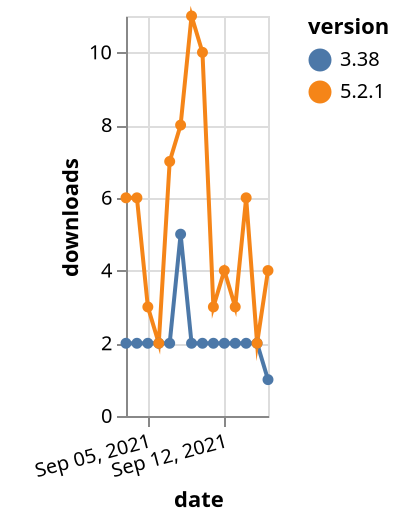 {"$schema": "https://vega.github.io/schema/vega-lite/v5.json", "description": "A simple bar chart with embedded data.", "data": {"values": [{"date": "2021-09-03", "total": 3982, "delta": 2, "version": "3.38"}, {"date": "2021-09-04", "total": 3984, "delta": 2, "version": "3.38"}, {"date": "2021-09-05", "total": 3986, "delta": 2, "version": "3.38"}, {"date": "2021-09-06", "total": 3988, "delta": 2, "version": "3.38"}, {"date": "2021-09-07", "total": 3990, "delta": 2, "version": "3.38"}, {"date": "2021-09-08", "total": 3995, "delta": 5, "version": "3.38"}, {"date": "2021-09-09", "total": 3997, "delta": 2, "version": "3.38"}, {"date": "2021-09-10", "total": 3999, "delta": 2, "version": "3.38"}, {"date": "2021-09-11", "total": 4001, "delta": 2, "version": "3.38"}, {"date": "2021-09-12", "total": 4003, "delta": 2, "version": "3.38"}, {"date": "2021-09-13", "total": 4005, "delta": 2, "version": "3.38"}, {"date": "2021-09-14", "total": 4007, "delta": 2, "version": "3.38"}, {"date": "2021-09-15", "total": 4009, "delta": 2, "version": "3.38"}, {"date": "2021-09-16", "total": 4010, "delta": 1, "version": "3.38"}, {"date": "2021-09-03", "total": 38558, "delta": 6, "version": "5.2.1"}, {"date": "2021-09-04", "total": 38564, "delta": 6, "version": "5.2.1"}, {"date": "2021-09-05", "total": 38567, "delta": 3, "version": "5.2.1"}, {"date": "2021-09-06", "total": 38569, "delta": 2, "version": "5.2.1"}, {"date": "2021-09-07", "total": 38576, "delta": 7, "version": "5.2.1"}, {"date": "2021-09-08", "total": 38584, "delta": 8, "version": "5.2.1"}, {"date": "2021-09-09", "total": 38595, "delta": 11, "version": "5.2.1"}, {"date": "2021-09-10", "total": 38605, "delta": 10, "version": "5.2.1"}, {"date": "2021-09-11", "total": 38608, "delta": 3, "version": "5.2.1"}, {"date": "2021-09-12", "total": 38612, "delta": 4, "version": "5.2.1"}, {"date": "2021-09-13", "total": 38615, "delta": 3, "version": "5.2.1"}, {"date": "2021-09-14", "total": 38621, "delta": 6, "version": "5.2.1"}, {"date": "2021-09-15", "total": 38623, "delta": 2, "version": "5.2.1"}, {"date": "2021-09-16", "total": 38627, "delta": 4, "version": "5.2.1"}]}, "width": "container", "mark": {"type": "line", "point": {"filled": true}}, "encoding": {"x": {"field": "date", "type": "temporal", "timeUnit": "yearmonthdate", "title": "date", "axis": {"labelAngle": -15}}, "y": {"field": "delta", "type": "quantitative", "title": "downloads"}, "color": {"field": "version", "type": "nominal"}, "tooltip": {"field": "delta"}}}